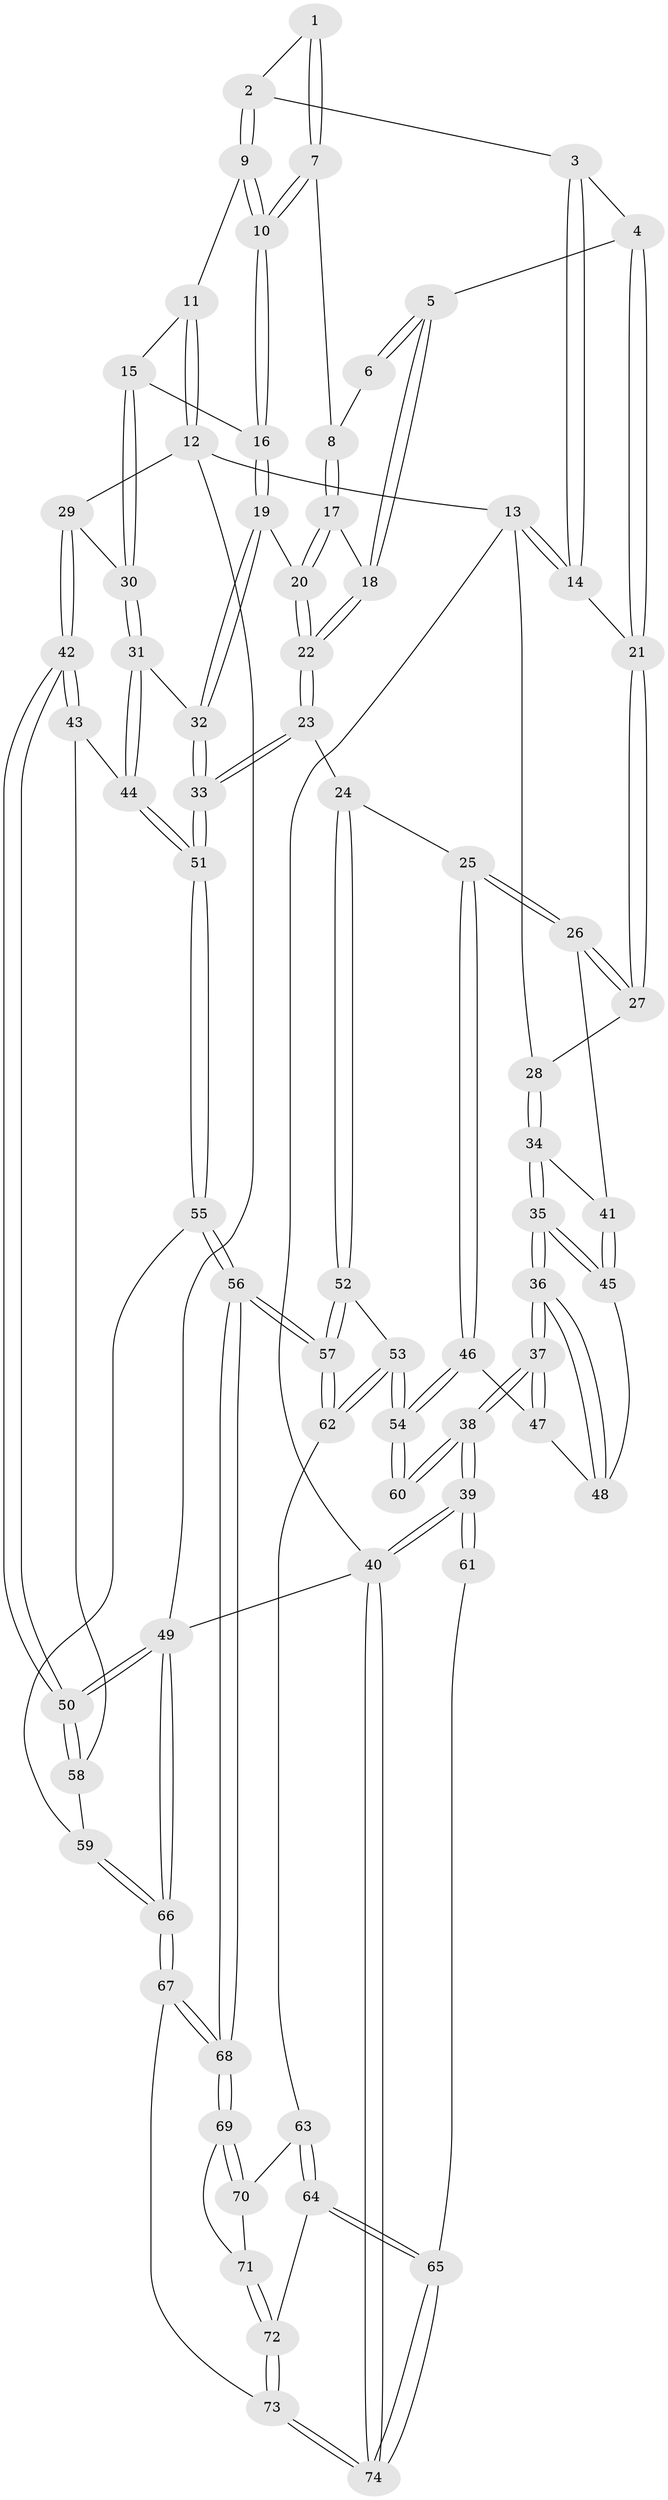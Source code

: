 // Generated by graph-tools (version 1.1) at 2025/03/03/09/25 03:03:12]
// undirected, 74 vertices, 182 edges
graph export_dot {
graph [start="1"]
  node [color=gray90,style=filled];
  1 [pos="+0.7109716694704048+0"];
  2 [pos="+0.7132367872660994+0"];
  3 [pos="+0.32748209432214903+0"];
  4 [pos="+0.4079927689220514+0.10356079613626763"];
  5 [pos="+0.4413641055244652+0.11958986108605546"];
  6 [pos="+0.5552286273473575+0.025885126702613087"];
  7 [pos="+0.5917827780753738+0.12490756801452715"];
  8 [pos="+0.5695221616419492+0.12876085055522632"];
  9 [pos="+0.7912661848211314+0"];
  10 [pos="+0.6621811618010003+0.1563058895818016"];
  11 [pos="+0.805649847768476+0"];
  12 [pos="+1+0"];
  13 [pos="+0+0"];
  14 [pos="+0+0"];
  15 [pos="+0.7384061589184244+0.24526107820934556"];
  16 [pos="+0.7281190543783491+0.25018117439798865"];
  17 [pos="+0.5400178805837933+0.14030727929893808"];
  18 [pos="+0.44883395486860045+0.12535149200377116"];
  19 [pos="+0.686351138173759+0.31289893444396993"];
  20 [pos="+0.6023198046774315+0.34083988952915345"];
  21 [pos="+0.29581862834754064+0.21093009353362532"];
  22 [pos="+0.5048256198334596+0.40505980576612644"];
  23 [pos="+0.47310376621491024+0.4427977524497305"];
  24 [pos="+0.4614594288591399+0.4466561355913784"];
  25 [pos="+0.3182395767149055+0.387336906840683"];
  26 [pos="+0.28132901242380937+0.36627117975547263"];
  27 [pos="+0.27451861785704246+0.28818887883539457"];
  28 [pos="+0+0"];
  29 [pos="+1+0.116418642514376"];
  30 [pos="+1+0.18222819158093853"];
  31 [pos="+0.8736832843922888+0.461271883968563"];
  32 [pos="+0.8092728950084893+0.4687457046531848"];
  33 [pos="+0.7072657525689091+0.6215261902638769"];
  34 [pos="+0+0.039504913846216065"];
  35 [pos="+0+0.5547871662991493"];
  36 [pos="+0+0.6353103781858332"];
  37 [pos="+0+0.7174179346948415"];
  38 [pos="+0+0.7560841024210039"];
  39 [pos="+0+1"];
  40 [pos="+0+1"];
  41 [pos="+0.17088214067496502+0.4085411494934395"];
  42 [pos="+1+0.6513821339526206"];
  43 [pos="+0.9951852018143433+0.609125735009986"];
  44 [pos="+0.9767938726721345+0.6011523082707226"];
  45 [pos="+0.15187708609665518+0.43892827199827655"];
  46 [pos="+0.21639140343797003+0.6724241943980337"];
  47 [pos="+0.16399946754667133+0.6234742119151409"];
  48 [pos="+0.14615826802076895+0.5394274687173053"];
  49 [pos="+1+1"];
  50 [pos="+1+1"];
  51 [pos="+0.721958417705491+0.6928427171937799"];
  52 [pos="+0.4548819904384323+0.4687883142175879"];
  53 [pos="+0.2523261329372728+0.7150358949523965"];
  54 [pos="+0.24660396246745978+0.7130743440453748"];
  55 [pos="+0.7201625092401615+0.7058693197303343"];
  56 [pos="+0.570240471127801+0.8641484653753241"];
  57 [pos="+0.486924616763519+0.7876740009851569"];
  58 [pos="+0.8882182581001029+0.751262767523734"];
  59 [pos="+0.7634933873532631+0.7320830171103011"];
  60 [pos="+0.17287612716915332+0.7557351193036019"];
  61 [pos="+0.15138510802187574+0.8009304449893294"];
  62 [pos="+0.27285775275720525+0.7380298295783166"];
  63 [pos="+0.26660722642373436+0.829381666499144"];
  64 [pos="+0.1969982527763688+0.9312458320490878"];
  65 [pos="+0.14115863881180382+0.9567938737068375"];
  66 [pos="+1+1"];
  67 [pos="+0.6256738367700709+1"];
  68 [pos="+0.5699106919462329+0.8804589261684529"];
  69 [pos="+0.4298865172156508+0.8984943040401457"];
  70 [pos="+0.3012098843153908+0.8748974880557625"];
  71 [pos="+0.31644025089444733+0.9409344357843679"];
  72 [pos="+0.3028270665096925+0.9727893770409535"];
  73 [pos="+0.39473678321727346+1"];
  74 [pos="+0+1"];
  1 -- 2;
  1 -- 7;
  1 -- 7;
  2 -- 3;
  2 -- 9;
  2 -- 9;
  3 -- 4;
  3 -- 14;
  3 -- 14;
  4 -- 5;
  4 -- 21;
  4 -- 21;
  5 -- 6;
  5 -- 6;
  5 -- 18;
  5 -- 18;
  6 -- 8;
  7 -- 8;
  7 -- 10;
  7 -- 10;
  8 -- 17;
  8 -- 17;
  9 -- 10;
  9 -- 10;
  9 -- 11;
  10 -- 16;
  10 -- 16;
  11 -- 12;
  11 -- 12;
  11 -- 15;
  12 -- 13;
  12 -- 29;
  12 -- 49;
  13 -- 14;
  13 -- 14;
  13 -- 28;
  13 -- 40;
  14 -- 21;
  15 -- 16;
  15 -- 30;
  15 -- 30;
  16 -- 19;
  16 -- 19;
  17 -- 18;
  17 -- 20;
  17 -- 20;
  18 -- 22;
  18 -- 22;
  19 -- 20;
  19 -- 32;
  19 -- 32;
  20 -- 22;
  20 -- 22;
  21 -- 27;
  21 -- 27;
  22 -- 23;
  22 -- 23;
  23 -- 24;
  23 -- 33;
  23 -- 33;
  24 -- 25;
  24 -- 52;
  24 -- 52;
  25 -- 26;
  25 -- 26;
  25 -- 46;
  25 -- 46;
  26 -- 27;
  26 -- 27;
  26 -- 41;
  27 -- 28;
  28 -- 34;
  28 -- 34;
  29 -- 30;
  29 -- 42;
  29 -- 42;
  30 -- 31;
  30 -- 31;
  31 -- 32;
  31 -- 44;
  31 -- 44;
  32 -- 33;
  32 -- 33;
  33 -- 51;
  33 -- 51;
  34 -- 35;
  34 -- 35;
  34 -- 41;
  35 -- 36;
  35 -- 36;
  35 -- 45;
  35 -- 45;
  36 -- 37;
  36 -- 37;
  36 -- 48;
  36 -- 48;
  37 -- 38;
  37 -- 38;
  37 -- 47;
  37 -- 47;
  38 -- 39;
  38 -- 39;
  38 -- 60;
  38 -- 60;
  39 -- 40;
  39 -- 40;
  39 -- 61;
  39 -- 61;
  40 -- 74;
  40 -- 74;
  40 -- 49;
  41 -- 45;
  41 -- 45;
  42 -- 43;
  42 -- 43;
  42 -- 50;
  42 -- 50;
  43 -- 44;
  43 -- 58;
  44 -- 51;
  44 -- 51;
  45 -- 48;
  46 -- 47;
  46 -- 54;
  46 -- 54;
  47 -- 48;
  49 -- 50;
  49 -- 50;
  49 -- 66;
  49 -- 66;
  50 -- 58;
  50 -- 58;
  51 -- 55;
  51 -- 55;
  52 -- 53;
  52 -- 57;
  52 -- 57;
  53 -- 54;
  53 -- 54;
  53 -- 62;
  53 -- 62;
  54 -- 60;
  54 -- 60;
  55 -- 56;
  55 -- 56;
  55 -- 59;
  56 -- 57;
  56 -- 57;
  56 -- 68;
  56 -- 68;
  57 -- 62;
  57 -- 62;
  58 -- 59;
  59 -- 66;
  59 -- 66;
  61 -- 65;
  62 -- 63;
  63 -- 64;
  63 -- 64;
  63 -- 70;
  64 -- 65;
  64 -- 65;
  64 -- 72;
  65 -- 74;
  65 -- 74;
  66 -- 67;
  66 -- 67;
  67 -- 68;
  67 -- 68;
  67 -- 73;
  68 -- 69;
  68 -- 69;
  69 -- 70;
  69 -- 70;
  69 -- 71;
  70 -- 71;
  71 -- 72;
  71 -- 72;
  72 -- 73;
  72 -- 73;
  73 -- 74;
  73 -- 74;
}
